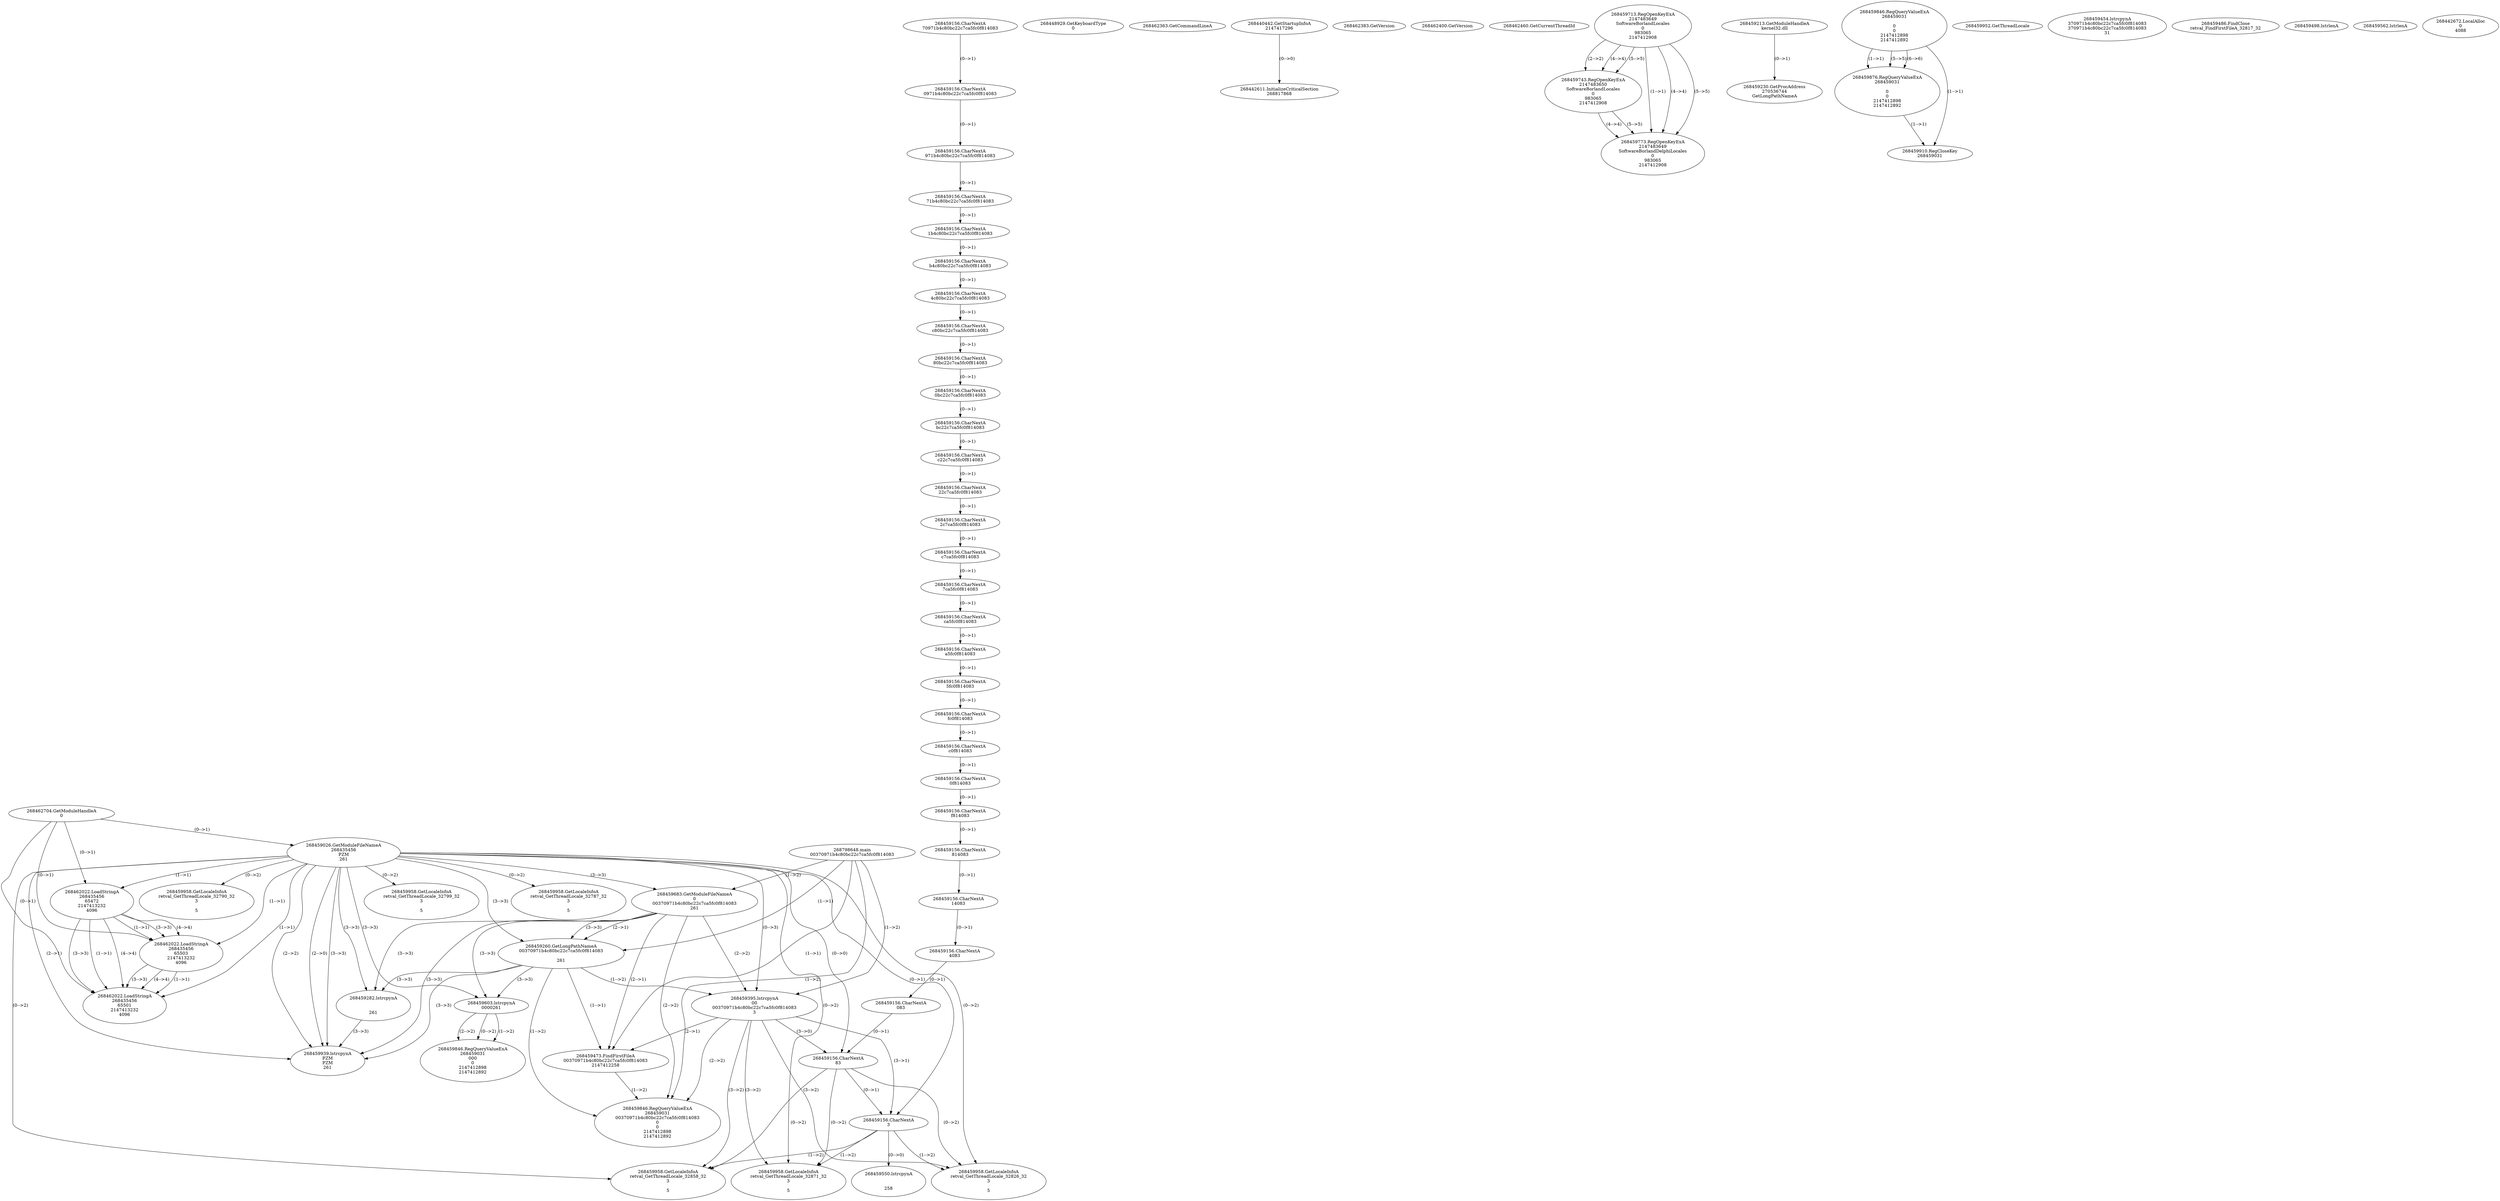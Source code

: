 // Global SCDG with merge call
digraph {
	0 [label="268798648.main
00370971b4c80bc22c7ca5fc0f814083"]
	1 [label="268462704.GetModuleHandleA
0"]
	2 [label="268448929.GetKeyboardType
0"]
	3 [label="268462363.GetCommandLineA
"]
	4 [label="268440442.GetStartupInfoA
2147417296"]
	5 [label="268462383.GetVersion
"]
	6 [label="268462400.GetVersion
"]
	7 [label="268462460.GetCurrentThreadId
"]
	8 [label="268459026.GetModuleFileNameA
268435456
PZM
261"]
	1 -> 8 [label="(0-->1)"]
	9 [label="268459683.GetModuleFileNameA
0
00370971b4c80bc22c7ca5fc0f814083
261"]
	0 -> 9 [label="(1-->2)"]
	8 -> 9 [label="(3-->3)"]
	10 [label="268459713.RegOpenKeyExA
2147483649
Software\Borland\Locales
0
983065
2147412908"]
	11 [label="268459743.RegOpenKeyExA
2147483650
Software\Borland\Locales
0
983065
2147412908"]
	10 -> 11 [label="(2-->2)"]
	10 -> 11 [label="(4-->4)"]
	10 -> 11 [label="(5-->5)"]
	12 [label="268459773.RegOpenKeyExA
2147483649
Software\Borland\Delphi\Locales
0
983065
2147412908"]
	10 -> 12 [label="(1-->1)"]
	10 -> 12 [label="(4-->4)"]
	11 -> 12 [label="(4-->4)"]
	10 -> 12 [label="(5-->5)"]
	11 -> 12 [label="(5-->5)"]
	13 [label="268459213.GetModuleHandleA
kernel32.dll"]
	14 [label="268459230.GetProcAddress
270536744
GetLongPathNameA"]
	13 -> 14 [label="(0-->1)"]
	15 [label="268459260.GetLongPathNameA
00370971b4c80bc22c7ca5fc0f814083

261"]
	0 -> 15 [label="(1-->1)"]
	9 -> 15 [label="(2-->1)"]
	8 -> 15 [label="(3-->3)"]
	9 -> 15 [label="(3-->3)"]
	16 [label="268459282.lstrcpynA


261"]
	8 -> 16 [label="(3-->3)"]
	9 -> 16 [label="(3-->3)"]
	15 -> 16 [label="(3-->3)"]
	17 [label="268459846.RegQueryValueExA
268459031

0
0
2147412898
2147412892"]
	18 [label="268459876.RegQueryValueExA
268459031

0
0
2147412898
2147412892"]
	17 -> 18 [label="(1-->1)"]
	17 -> 18 [label="(5-->5)"]
	17 -> 18 [label="(6-->6)"]
	19 [label="268459910.RegCloseKey
268459031"]
	17 -> 19 [label="(1-->1)"]
	18 -> 19 [label="(1-->1)"]
	20 [label="268459939.lstrcpynA
PZM
PZM
261"]
	8 -> 20 [label="(2-->1)"]
	8 -> 20 [label="(2-->2)"]
	8 -> 20 [label="(3-->3)"]
	9 -> 20 [label="(3-->3)"]
	15 -> 20 [label="(3-->3)"]
	16 -> 20 [label="(3-->3)"]
	8 -> 20 [label="(2-->0)"]
	21 [label="268459952.GetThreadLocale
"]
	22 [label="268459958.GetLocaleInfoA
retval_GetThreadLocale_32790_32
3

5"]
	8 -> 22 [label="(0-->2)"]
	23 [label="268462022.LoadStringA
268435456
65472
2147413232
4096"]
	1 -> 23 [label="(0-->1)"]
	8 -> 23 [label="(1-->1)"]
	24 [label="268459395.lstrcpynA
00
00370971b4c80bc22c7ca5fc0f814083
3"]
	0 -> 24 [label="(1-->2)"]
	9 -> 24 [label="(2-->2)"]
	15 -> 24 [label="(1-->2)"]
	8 -> 24 [label="(0-->3)"]
	25 [label="268459156.CharNextA
70971b4c80bc22c7ca5fc0f814083"]
	26 [label="268459156.CharNextA
0971b4c80bc22c7ca5fc0f814083"]
	25 -> 26 [label="(0-->1)"]
	27 [label="268459156.CharNextA
971b4c80bc22c7ca5fc0f814083"]
	26 -> 27 [label="(0-->1)"]
	28 [label="268459156.CharNextA
71b4c80bc22c7ca5fc0f814083"]
	27 -> 28 [label="(0-->1)"]
	29 [label="268459156.CharNextA
1b4c80bc22c7ca5fc0f814083"]
	28 -> 29 [label="(0-->1)"]
	30 [label="268459156.CharNextA
b4c80bc22c7ca5fc0f814083"]
	29 -> 30 [label="(0-->1)"]
	31 [label="268459156.CharNextA
4c80bc22c7ca5fc0f814083"]
	30 -> 31 [label="(0-->1)"]
	32 [label="268459156.CharNextA
c80bc22c7ca5fc0f814083"]
	31 -> 32 [label="(0-->1)"]
	33 [label="268459156.CharNextA
80bc22c7ca5fc0f814083"]
	32 -> 33 [label="(0-->1)"]
	34 [label="268459156.CharNextA
0bc22c7ca5fc0f814083"]
	33 -> 34 [label="(0-->1)"]
	35 [label="268459156.CharNextA
bc22c7ca5fc0f814083"]
	34 -> 35 [label="(0-->1)"]
	36 [label="268459156.CharNextA
c22c7ca5fc0f814083"]
	35 -> 36 [label="(0-->1)"]
	37 [label="268459156.CharNextA
22c7ca5fc0f814083"]
	36 -> 37 [label="(0-->1)"]
	38 [label="268459156.CharNextA
2c7ca5fc0f814083"]
	37 -> 38 [label="(0-->1)"]
	39 [label="268459156.CharNextA
c7ca5fc0f814083"]
	38 -> 39 [label="(0-->1)"]
	40 [label="268459156.CharNextA
7ca5fc0f814083"]
	39 -> 40 [label="(0-->1)"]
	41 [label="268459156.CharNextA
ca5fc0f814083"]
	40 -> 41 [label="(0-->1)"]
	42 [label="268459156.CharNextA
a5fc0f814083"]
	41 -> 42 [label="(0-->1)"]
	43 [label="268459156.CharNextA
5fc0f814083"]
	42 -> 43 [label="(0-->1)"]
	44 [label="268459156.CharNextA
fc0f814083"]
	43 -> 44 [label="(0-->1)"]
	45 [label="268459156.CharNextA
c0f814083"]
	44 -> 45 [label="(0-->1)"]
	46 [label="268459156.CharNextA
0f814083"]
	45 -> 46 [label="(0-->1)"]
	47 [label="268459156.CharNextA
f814083"]
	46 -> 47 [label="(0-->1)"]
	48 [label="268459156.CharNextA
814083"]
	47 -> 48 [label="(0-->1)"]
	49 [label="268459156.CharNextA
14083"]
	48 -> 49 [label="(0-->1)"]
	50 [label="268459156.CharNextA
4083"]
	49 -> 50 [label="(0-->1)"]
	51 [label="268459156.CharNextA
083"]
	50 -> 51 [label="(0-->1)"]
	52 [label="268459156.CharNextA
83"]
	51 -> 52 [label="(0-->1)"]
	8 -> 52 [label="(0-->0)"]
	24 -> 52 [label="(3-->0)"]
	53 [label="268459156.CharNextA
3"]
	8 -> 53 [label="(0-->1)"]
	24 -> 53 [label="(3-->1)"]
	52 -> 53 [label="(0-->1)"]
	54 [label="268459454.lstrcpynA
370971b4c80bc22c7ca5fc0f814083
370971b4c80bc22c7ca5fc0f814083
31"]
	55 [label="268459473.FindFirstFileA
00370971b4c80bc22c7ca5fc0f814083
2147412258"]
	0 -> 55 [label="(1-->1)"]
	9 -> 55 [label="(2-->1)"]
	15 -> 55 [label="(1-->1)"]
	24 -> 55 [label="(2-->1)"]
	56 [label="268459846.RegQueryValueExA
268459031
00370971b4c80bc22c7ca5fc0f814083
0
0
2147412898
2147412892"]
	0 -> 56 [label="(1-->2)"]
	9 -> 56 [label="(2-->2)"]
	15 -> 56 [label="(1-->2)"]
	24 -> 56 [label="(2-->2)"]
	55 -> 56 [label="(1-->2)"]
	57 [label="268459958.GetLocaleInfoA
retval_GetThreadLocale_32871_32
3

5"]
	8 -> 57 [label="(0-->2)"]
	24 -> 57 [label="(3-->2)"]
	52 -> 57 [label="(0-->2)"]
	53 -> 57 [label="(1-->2)"]
	58 [label="268459486.FindClose
retval_FindFirstFileA_32817_32"]
	59 [label="268459498.lstrlenA
"]
	60 [label="268459550.lstrcpynA


258"]
	53 -> 60 [label="(0-->0)"]
	61 [label="268459562.lstrlenA
"]
	62 [label="268459603.lstrcpynA
00\
00\
261"]
	8 -> 62 [label="(3-->3)"]
	9 -> 62 [label="(3-->3)"]
	15 -> 62 [label="(3-->3)"]
	63 [label="268459846.RegQueryValueExA
268459031
00\
0
0
2147412898
2147412892"]
	62 -> 63 [label="(1-->2)"]
	62 -> 63 [label="(2-->2)"]
	62 -> 63 [label="(0-->2)"]
	64 [label="268459958.GetLocaleInfoA
retval_GetThreadLocale_32858_32
3

5"]
	8 -> 64 [label="(0-->2)"]
	24 -> 64 [label="(3-->2)"]
	52 -> 64 [label="(0-->2)"]
	53 -> 64 [label="(1-->2)"]
	65 [label="268462022.LoadStringA
268435456
65503
2147413232
4096"]
	1 -> 65 [label="(0-->1)"]
	8 -> 65 [label="(1-->1)"]
	23 -> 65 [label="(1-->1)"]
	23 -> 65 [label="(3-->3)"]
	23 -> 65 [label="(4-->4)"]
	66 [label="268442611.InitializeCriticalSection
268817868"]
	4 -> 66 [label="(0-->0)"]
	67 [label="268442672.LocalAlloc
0
4088"]
	68 [label="268459958.GetLocaleInfoA
retval_GetThreadLocale_32799_32
3

5"]
	8 -> 68 [label="(0-->2)"]
	69 [label="268462022.LoadStringA
268435456
65501
2147413232
4096"]
	1 -> 69 [label="(0-->1)"]
	8 -> 69 [label="(1-->1)"]
	23 -> 69 [label="(1-->1)"]
	65 -> 69 [label="(1-->1)"]
	23 -> 69 [label="(3-->3)"]
	65 -> 69 [label="(3-->3)"]
	23 -> 69 [label="(4-->4)"]
	65 -> 69 [label="(4-->4)"]
	70 [label="268459958.GetLocaleInfoA
retval_GetThreadLocale_32787_32
3

5"]
	8 -> 70 [label="(0-->2)"]
	71 [label="268459958.GetLocaleInfoA
retval_GetThreadLocale_32826_32
3

5"]
	8 -> 71 [label="(0-->2)"]
	24 -> 71 [label="(3-->2)"]
	52 -> 71 [label="(0-->2)"]
	53 -> 71 [label="(1-->2)"]
}
